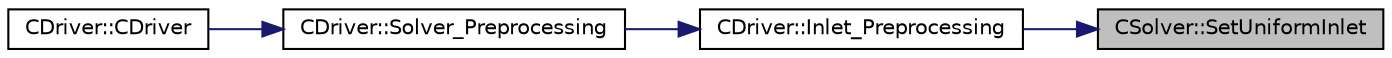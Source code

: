 digraph "CSolver::SetUniformInlet"
{
 // LATEX_PDF_SIZE
  edge [fontname="Helvetica",fontsize="10",labelfontname="Helvetica",labelfontsize="10"];
  node [fontname="Helvetica",fontsize="10",shape=record];
  rankdir="RL";
  Node1 [label="CSolver::SetUniformInlet",height=0.2,width=0.4,color="black", fillcolor="grey75", style="filled", fontcolor="black",tooltip="A virtual member."];
  Node1 -> Node2 [dir="back",color="midnightblue",fontsize="10",style="solid",fontname="Helvetica"];
  Node2 [label="CDriver::Inlet_Preprocessing",height=0.2,width=0.4,color="black", fillcolor="white", style="filled",URL="$classCDriver.html#ab08e42374e72ecf3fca78fad59ac52b0",tooltip="Preprocess the inlets via file input for all solvers."];
  Node2 -> Node3 [dir="back",color="midnightblue",fontsize="10",style="solid",fontname="Helvetica"];
  Node3 [label="CDriver::Solver_Preprocessing",height=0.2,width=0.4,color="black", fillcolor="white", style="filled",URL="$classCDriver.html#add15058928d0b7462a7b8257417d0914",tooltip="Definition and allocation of all solution classes."];
  Node3 -> Node4 [dir="back",color="midnightblue",fontsize="10",style="solid",fontname="Helvetica"];
  Node4 [label="CDriver::CDriver",height=0.2,width=0.4,color="black", fillcolor="white", style="filled",URL="$classCDriver.html#a3fca4a013a6efa9bbb38fe78a86b5f3d",tooltip="Constructor of the class."];
}
